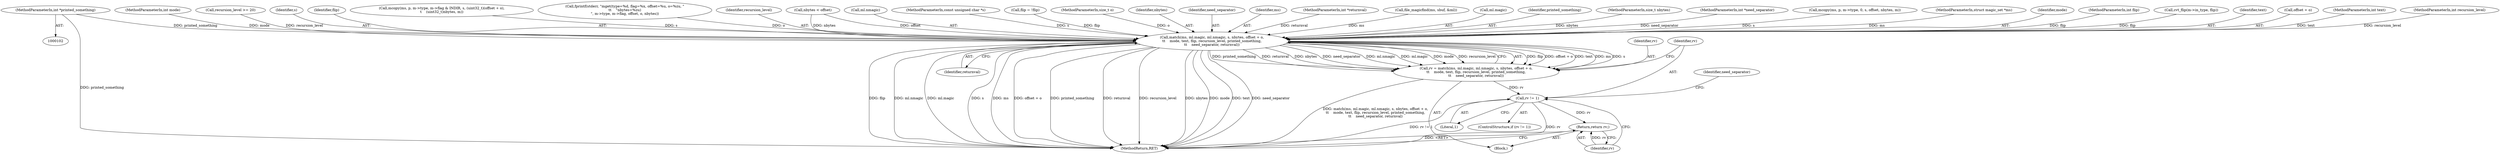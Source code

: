 digraph "0_file_4a284c89d6ef11aca34da65da7d673050a5ea320_4@pointer" {
"1000113" [label="(MethodParameterIn,int *printed_something)"];
"1001717" [label="(Call,match(ms, ml.magic, ml.nmagic, s, nbytes, offset + o,\n\t\t    mode, text, flip, recursion_level, printed_something,\n\t\t    need_separator, returnval))"];
"1001715" [label="(Call,rv = match(ms, ml.magic, ml.nmagic, s, nbytes, offset + o,\n\t\t    mode, text, flip, recursion_level, printed_something,\n\t\t    need_separator, returnval))"];
"1001738" [label="(Call,rv != 1)"];
"1001745" [label="(Return,return rv;)"];
"1001737" [label="(ControlStructure,if (rv != 1))"];
"1001731" [label="(Identifier,text)"];
"1001727" [label="(Call,offset + o)"];
"1001738" [label="(Call,rv != 1)"];
"1001745" [label="(Return,return rv;)"];
"1000110" [label="(MethodParameterIn,int text)"];
"1001717" [label="(Call,match(ms, ml.magic, ml.nmagic, s, nbytes, offset + o,\n\t\t    mode, text, flip, recursion_level, printed_something,\n\t\t    need_separator, returnval))"];
"1000112" [label="(MethodParameterIn,int recursion_level)"];
"1001715" [label="(Call,rv = match(ms, ml.magic, ml.nmagic, s, nbytes, offset + o,\n\t\t    mode, text, flip, recursion_level, printed_something,\n\t\t    need_separator, returnval))"];
"1000109" [label="(MethodParameterIn,int mode)"];
"1000113" [label="(MethodParameterIn,int *printed_something)"];
"1000139" [label="(Call,recursion_level >= 20)"];
"1001725" [label="(Identifier,s)"];
"1001732" [label="(Identifier,flip)"];
"1001777" [label="(MethodReturn,RET)"];
"1000152" [label="(Call,mcopy(ms, p, m->type, m->flag & INDIR, s, (uint32_t)(offset + o),\n\t    (uint32_t)nbytes, m))"];
"1001739" [label="(Identifier,rv)"];
"1000187" [label="(Call,fprintf(stderr, \"mget(type=%d, flag=%x, offset=%u, o=%zu, \"\n\t\t    \"nbytes=%zu)\n\", m->type, m->flag, offset, o, nbytes))"];
"1001746" [label="(Identifier,rv)"];
"1001733" [label="(Identifier,recursion_level)"];
"1001659" [label="(Call,nbytes < offset)"];
"1001722" [label="(Call,ml.nmagic)"];
"1000104" [label="(MethodParameterIn,const unsigned char *s)"];
"1001679" [label="(Call,flip = !flip)"];
"1000107" [label="(MethodParameterIn,size_t o)"];
"1001726" [label="(Identifier,nbytes)"];
"1001735" [label="(Identifier,need_separator)"];
"1001740" [label="(Literal,1)"];
"1001718" [label="(Identifier,ms)"];
"1000115" [label="(MethodParameterIn,int *returnval)"];
"1001685" [label="(Call,file_magicfind(ms, sbuf, &ml))"];
"1001743" [label="(Identifier,need_separator)"];
"1001719" [label="(Call,ml.magic)"];
"1001736" [label="(Identifier,returnval)"];
"1001734" [label="(Identifier,printed_something)"];
"1000106" [label="(MethodParameterIn,size_t nbytes)"];
"1000114" [label="(MethodParameterIn,int *need_separator)"];
"1001404" [label="(Call,mcopy(ms, p, m->type, 0, s, offset, nbytes, m))"];
"1000103" [label="(MethodParameterIn,struct magic_set *ms)"];
"1001716" [label="(Identifier,rv)"];
"1001730" [label="(Identifier,mode)"];
"1000111" [label="(MethodParameterIn,int flip)"];
"1000418" [label="(Call,cvt_flip(m->in_type, flip))"];
"1001449" [label="(Block,)"];
"1000113" -> "1000102"  [label="AST: "];
"1000113" -> "1001777"  [label="DDG: printed_something"];
"1000113" -> "1001717"  [label="DDG: printed_something"];
"1001717" -> "1001715"  [label="AST: "];
"1001717" -> "1001736"  [label="CFG: "];
"1001718" -> "1001717"  [label="AST: "];
"1001719" -> "1001717"  [label="AST: "];
"1001722" -> "1001717"  [label="AST: "];
"1001725" -> "1001717"  [label="AST: "];
"1001726" -> "1001717"  [label="AST: "];
"1001727" -> "1001717"  [label="AST: "];
"1001730" -> "1001717"  [label="AST: "];
"1001731" -> "1001717"  [label="AST: "];
"1001732" -> "1001717"  [label="AST: "];
"1001733" -> "1001717"  [label="AST: "];
"1001734" -> "1001717"  [label="AST: "];
"1001735" -> "1001717"  [label="AST: "];
"1001736" -> "1001717"  [label="AST: "];
"1001715" -> "1001717"  [label="CFG: "];
"1001717" -> "1001777"  [label="DDG: nbytes"];
"1001717" -> "1001777"  [label="DDG: mode"];
"1001717" -> "1001777"  [label="DDG: text"];
"1001717" -> "1001777"  [label="DDG: need_separator"];
"1001717" -> "1001777"  [label="DDG: flip"];
"1001717" -> "1001777"  [label="DDG: ml.nmagic"];
"1001717" -> "1001777"  [label="DDG: ml.magic"];
"1001717" -> "1001777"  [label="DDG: s"];
"1001717" -> "1001777"  [label="DDG: ms"];
"1001717" -> "1001777"  [label="DDG: offset + o"];
"1001717" -> "1001777"  [label="DDG: printed_something"];
"1001717" -> "1001777"  [label="DDG: returnval"];
"1001717" -> "1001777"  [label="DDG: recursion_level"];
"1001717" -> "1001715"  [label="DDG: flip"];
"1001717" -> "1001715"  [label="DDG: offset + o"];
"1001717" -> "1001715"  [label="DDG: text"];
"1001717" -> "1001715"  [label="DDG: ms"];
"1001717" -> "1001715"  [label="DDG: s"];
"1001717" -> "1001715"  [label="DDG: printed_something"];
"1001717" -> "1001715"  [label="DDG: returnval"];
"1001717" -> "1001715"  [label="DDG: nbytes"];
"1001717" -> "1001715"  [label="DDG: need_separator"];
"1001717" -> "1001715"  [label="DDG: ml.nmagic"];
"1001717" -> "1001715"  [label="DDG: ml.magic"];
"1001717" -> "1001715"  [label="DDG: mode"];
"1001717" -> "1001715"  [label="DDG: recursion_level"];
"1001685" -> "1001717"  [label="DDG: ms"];
"1000103" -> "1001717"  [label="DDG: ms"];
"1001404" -> "1001717"  [label="DDG: s"];
"1000152" -> "1001717"  [label="DDG: s"];
"1000104" -> "1001717"  [label="DDG: s"];
"1001659" -> "1001717"  [label="DDG: nbytes"];
"1001659" -> "1001717"  [label="DDG: offset"];
"1000106" -> "1001717"  [label="DDG: nbytes"];
"1000187" -> "1001717"  [label="DDG: o"];
"1000107" -> "1001717"  [label="DDG: o"];
"1000109" -> "1001717"  [label="DDG: mode"];
"1000110" -> "1001717"  [label="DDG: text"];
"1001679" -> "1001717"  [label="DDG: flip"];
"1000418" -> "1001717"  [label="DDG: flip"];
"1000111" -> "1001717"  [label="DDG: flip"];
"1000139" -> "1001717"  [label="DDG: recursion_level"];
"1000112" -> "1001717"  [label="DDG: recursion_level"];
"1000114" -> "1001717"  [label="DDG: need_separator"];
"1000115" -> "1001717"  [label="DDG: returnval"];
"1001715" -> "1001449"  [label="AST: "];
"1001716" -> "1001715"  [label="AST: "];
"1001739" -> "1001715"  [label="CFG: "];
"1001715" -> "1001777"  [label="DDG: match(ms, ml.magic, ml.nmagic, s, nbytes, offset + o,\n\t\t    mode, text, flip, recursion_level, printed_something,\n\t\t    need_separator, returnval)"];
"1001715" -> "1001738"  [label="DDG: rv"];
"1001738" -> "1001737"  [label="AST: "];
"1001738" -> "1001740"  [label="CFG: "];
"1001739" -> "1001738"  [label="AST: "];
"1001740" -> "1001738"  [label="AST: "];
"1001743" -> "1001738"  [label="CFG: "];
"1001746" -> "1001738"  [label="CFG: "];
"1001738" -> "1001777"  [label="DDG: rv != 1"];
"1001738" -> "1001777"  [label="DDG: rv"];
"1001738" -> "1001745"  [label="DDG: rv"];
"1001745" -> "1001449"  [label="AST: "];
"1001745" -> "1001746"  [label="CFG: "];
"1001746" -> "1001745"  [label="AST: "];
"1001777" -> "1001745"  [label="CFG: "];
"1001745" -> "1001777"  [label="DDG: <RET>"];
"1001746" -> "1001745"  [label="DDG: rv"];
}

